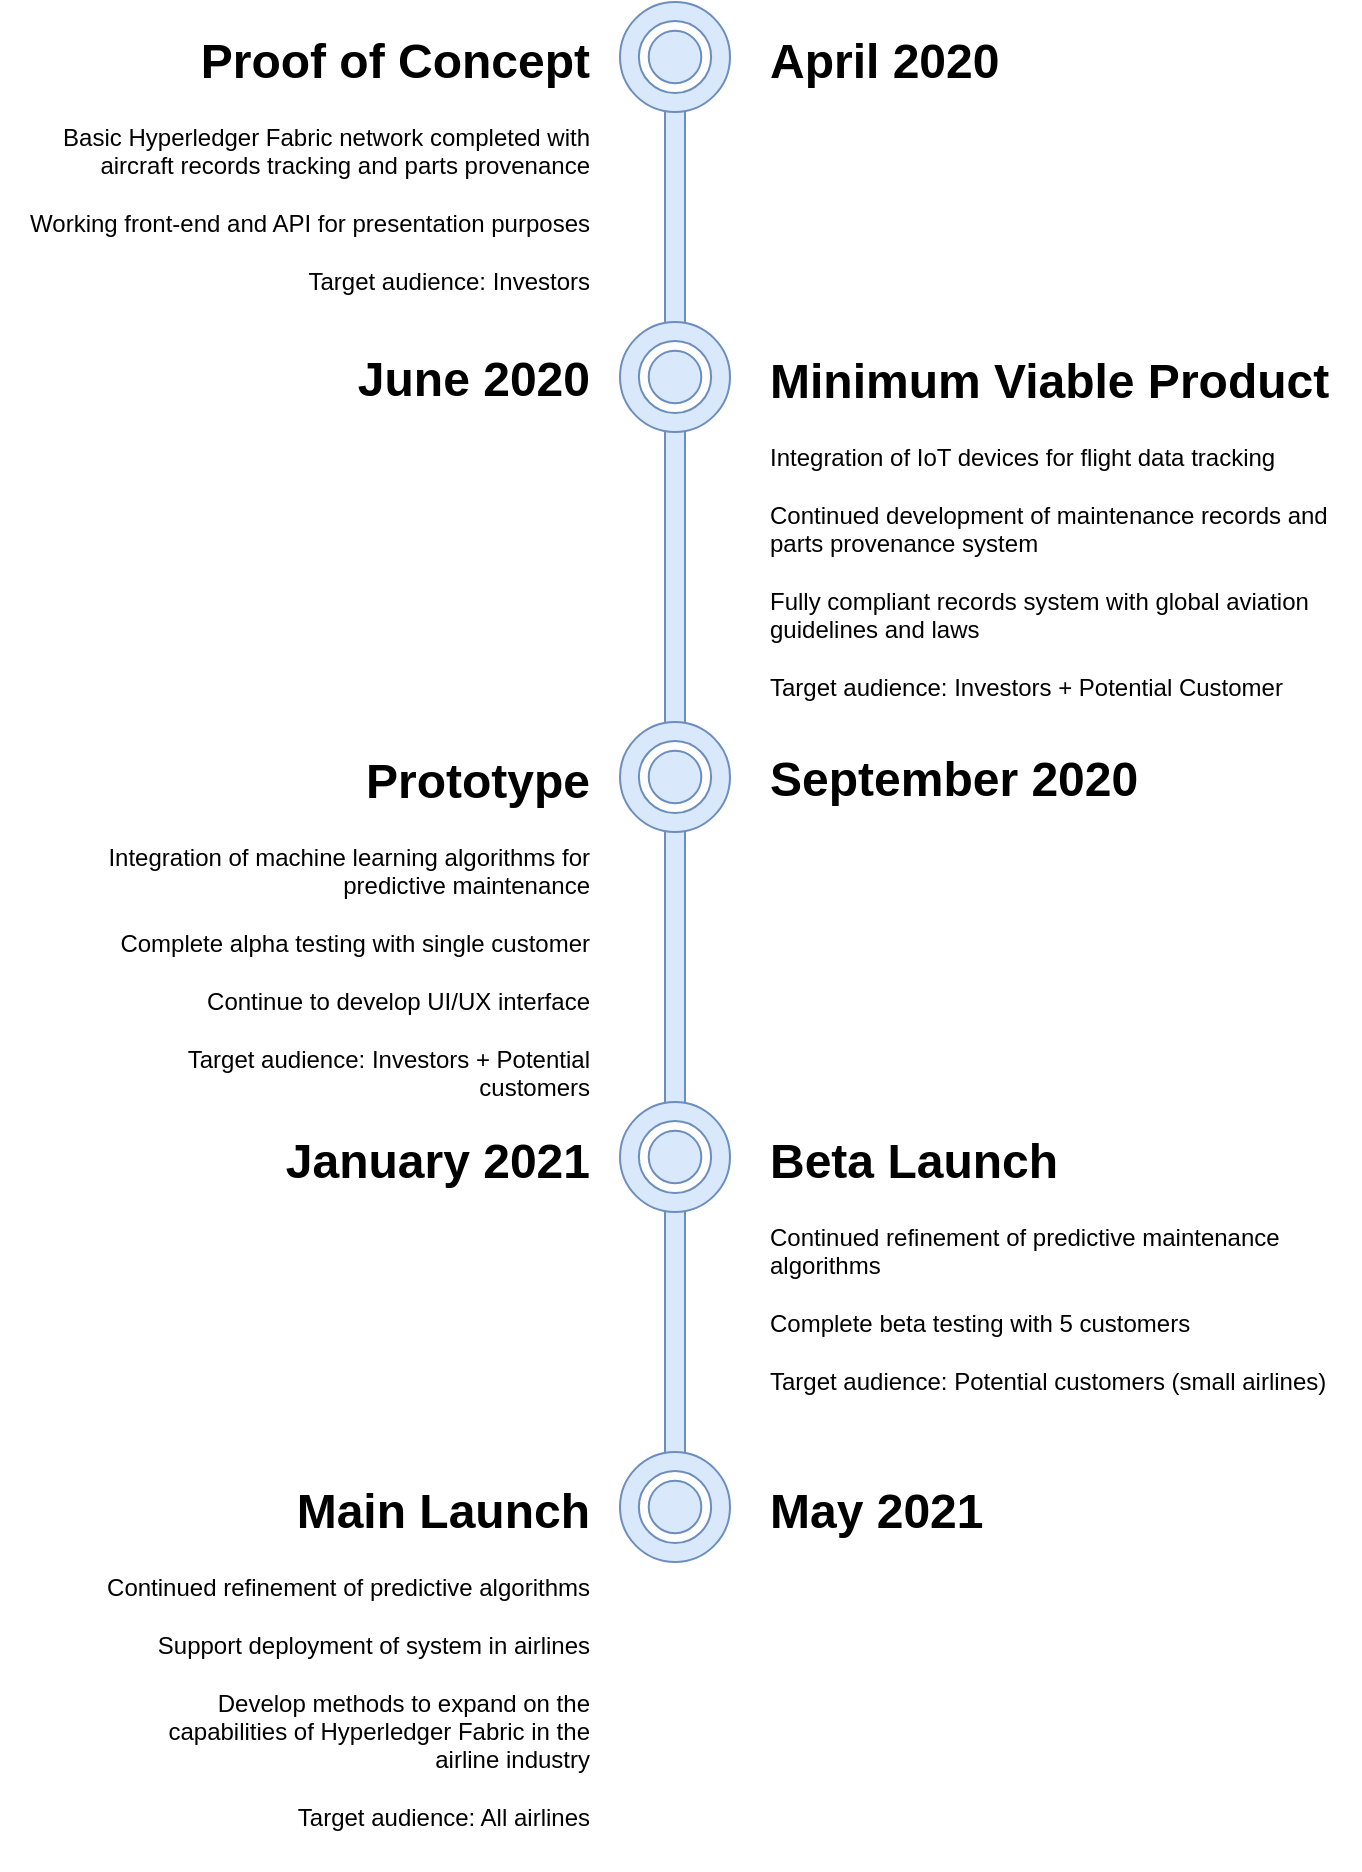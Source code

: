 <mxfile version="12.9.6" type="device"><diagram id="EPv4AvARi2lNHQEpuEUJ" name="Page-1"><mxGraphModel dx="1635" dy="857" grid="1" gridSize="10" guides="1" tooltips="1" connect="1" arrows="1" fold="1" page="1" pageScale="1" pageWidth="850" pageHeight="1100" math="0" shadow="0"><root><mxCell id="0"/><mxCell id="1" parent="0"/><mxCell id="qVCv_IssdxPgWkvfFVUv-29" value="" style="rounded=1;whiteSpace=wrap;html=1;strokeColor=#6c8ebf;fillColor=#dae8fc;" parent="1" vertex="1"><mxGeometry x="432.5" y="40" width="10" height="720" as="geometry"/></mxCell><mxCell id="qVCv_IssdxPgWkvfFVUv-6" value="" style="group" parent="1" vertex="1" connectable="0"><mxGeometry x="410" y="10" width="55" height="55" as="geometry"/></mxCell><mxCell id="qVCv_IssdxPgWkvfFVUv-5" value="" style="ellipse;whiteSpace=wrap;html=1;aspect=fixed;strokeColor=#6c8ebf;fillColor=#dae8fc;" parent="qVCv_IssdxPgWkvfFVUv-6" vertex="1"><mxGeometry width="55" height="55" as="geometry"/></mxCell><mxCell id="qVCv_IssdxPgWkvfFVUv-4" value="" style="ellipse;whiteSpace=wrap;html=1;aspect=fixed;strokeColor=#6C8EBF;" parent="qVCv_IssdxPgWkvfFVUv-6" vertex="1"><mxGeometry x="9.443" y="9.443" width="36.114" height="36.114" as="geometry"/></mxCell><mxCell id="qVCv_IssdxPgWkvfFVUv-3" value="" style="ellipse;whiteSpace=wrap;html=1;aspect=fixed;strokeColor=#6c8ebf;fillColor=#dae8fc;" parent="qVCv_IssdxPgWkvfFVUv-6" vertex="1"><mxGeometry x="14.359" y="14.351" width="26.29" height="26.29" as="geometry"/></mxCell><mxCell id="qVCv_IssdxPgWkvfFVUv-8" value="&lt;h1&gt;Proof of Concept&lt;/h1&gt;&lt;div&gt;Basic Hyperledger Fabric network completed with a&lt;span&gt;ircraft records tracking and p&lt;/span&gt;&lt;span&gt;arts provenance&lt;/span&gt;&lt;/div&gt;&lt;div&gt;&lt;span&gt;&lt;br&gt;&lt;/span&gt;&lt;/div&gt;&lt;div&gt;&lt;div&gt;Working front-end and API for presentation purposes&lt;/div&gt;&lt;/div&gt;&lt;div&gt;&lt;br&gt;&lt;/div&gt;&lt;div&gt;Target audience: Investors&lt;/div&gt;" style="text;html=1;strokeColor=none;fillColor=none;spacing=5;spacingTop=-20;whiteSpace=wrap;overflow=hidden;rounded=0;align=right;" parent="1" vertex="1"><mxGeometry x="100" y="20" width="300" height="170" as="geometry"/></mxCell><mxCell id="qVCv_IssdxPgWkvfFVUv-9" value="" style="group" parent="1" vertex="1" connectable="0"><mxGeometry x="410" y="170" width="55" height="55" as="geometry"/></mxCell><mxCell id="qVCv_IssdxPgWkvfFVUv-10" value="" style="ellipse;whiteSpace=wrap;html=1;aspect=fixed;strokeColor=#6c8ebf;fillColor=#dae8fc;" parent="qVCv_IssdxPgWkvfFVUv-9" vertex="1"><mxGeometry width="55" height="55" as="geometry"/></mxCell><mxCell id="qVCv_IssdxPgWkvfFVUv-11" value="" style="ellipse;whiteSpace=wrap;html=1;aspect=fixed;strokeColor=#6C8EBF;" parent="qVCv_IssdxPgWkvfFVUv-9" vertex="1"><mxGeometry x="9.443" y="9.443" width="36.114" height="36.114" as="geometry"/></mxCell><mxCell id="qVCv_IssdxPgWkvfFVUv-12" value="" style="ellipse;whiteSpace=wrap;html=1;aspect=fixed;strokeColor=#6c8ebf;fillColor=#dae8fc;" parent="qVCv_IssdxPgWkvfFVUv-9" vertex="1"><mxGeometry x="14.359" y="14.351" width="26.29" height="26.29" as="geometry"/></mxCell><mxCell id="qVCv_IssdxPgWkvfFVUv-13" value="&lt;h1&gt;Minimum Viable Product&lt;/h1&gt;&lt;div&gt;Integration of IoT devices for flight data tracking&lt;/div&gt;&lt;div&gt;&lt;br&gt;&lt;/div&gt;&lt;div&gt;Continued development of maintenance records and parts provenance system&lt;/div&gt;&lt;div&gt;&lt;br&gt;&lt;/div&gt;&lt;div&gt;Fully compliant records system with global aviation guidelines and laws&lt;/div&gt;&lt;div&gt;&lt;br&gt;&lt;/div&gt;&lt;div&gt;Target audience: Investors + Potential Customer&lt;/div&gt;" style="text;html=1;strokeColor=none;fillColor=none;spacing=5;spacingTop=-20;whiteSpace=wrap;overflow=hidden;rounded=0;" parent="1" vertex="1"><mxGeometry x="480" y="180" width="300" height="180" as="geometry"/></mxCell><mxCell id="qVCv_IssdxPgWkvfFVUv-14" value="" style="group" parent="1" vertex="1" connectable="0"><mxGeometry x="410" y="370" width="55" height="55" as="geometry"/></mxCell><mxCell id="qVCv_IssdxPgWkvfFVUv-15" value="" style="ellipse;whiteSpace=wrap;html=1;aspect=fixed;strokeColor=#6c8ebf;fillColor=#dae8fc;" parent="qVCv_IssdxPgWkvfFVUv-14" vertex="1"><mxGeometry width="55" height="55" as="geometry"/></mxCell><mxCell id="qVCv_IssdxPgWkvfFVUv-16" value="" style="ellipse;whiteSpace=wrap;html=1;aspect=fixed;strokeColor=#6C8EBF;" parent="qVCv_IssdxPgWkvfFVUv-14" vertex="1"><mxGeometry x="9.443" y="9.443" width="36.114" height="36.114" as="geometry"/></mxCell><mxCell id="qVCv_IssdxPgWkvfFVUv-17" value="" style="ellipse;whiteSpace=wrap;html=1;aspect=fixed;strokeColor=#6c8ebf;fillColor=#dae8fc;" parent="qVCv_IssdxPgWkvfFVUv-14" vertex="1"><mxGeometry x="14.359" y="14.351" width="26.29" height="26.29" as="geometry"/></mxCell><mxCell id="qVCv_IssdxPgWkvfFVUv-18" value="&lt;h1&gt;Prototype&lt;/h1&gt;&lt;div&gt;Integration of machine learning algorithms for predictive maintenance&lt;/div&gt;&lt;div&gt;&lt;br&gt;&lt;/div&gt;&lt;div&gt;Complete alpha testing with single customer&lt;/div&gt;&lt;div&gt;&lt;br&gt;&lt;/div&gt;&lt;div&gt;Continue to develop UI/UX interface&lt;/div&gt;&lt;div&gt;&lt;br&gt;&lt;/div&gt;&lt;div&gt;Target audience: Investors + Potential customers&lt;/div&gt;" style="text;html=1;strokeColor=none;fillColor=none;spacing=5;spacingTop=-20;whiteSpace=wrap;overflow=hidden;rounded=0;align=right;" parent="1" vertex="1"><mxGeometry x="150" y="380" width="250" height="180" as="geometry"/></mxCell><mxCell id="qVCv_IssdxPgWkvfFVUv-19" value="" style="group" parent="1" vertex="1" connectable="0"><mxGeometry x="410" y="560" width="55" height="55" as="geometry"/></mxCell><mxCell id="qVCv_IssdxPgWkvfFVUv-20" value="" style="ellipse;whiteSpace=wrap;html=1;aspect=fixed;strokeColor=#6c8ebf;fillColor=#dae8fc;" parent="qVCv_IssdxPgWkvfFVUv-19" vertex="1"><mxGeometry width="55" height="55" as="geometry"/></mxCell><mxCell id="qVCv_IssdxPgWkvfFVUv-21" value="" style="ellipse;whiteSpace=wrap;html=1;aspect=fixed;strokeColor=#6C8EBF;" parent="qVCv_IssdxPgWkvfFVUv-19" vertex="1"><mxGeometry x="9.443" y="9.443" width="36.114" height="36.114" as="geometry"/></mxCell><mxCell id="qVCv_IssdxPgWkvfFVUv-22" value="" style="ellipse;whiteSpace=wrap;html=1;aspect=fixed;strokeColor=#6c8ebf;fillColor=#dae8fc;" parent="qVCv_IssdxPgWkvfFVUv-19" vertex="1"><mxGeometry x="14.359" y="14.351" width="26.29" height="26.29" as="geometry"/></mxCell><mxCell id="qVCv_IssdxPgWkvfFVUv-23" value="&lt;h1&gt;Beta Launch&lt;/h1&gt;&lt;div&gt;Continued refinement of predictive maintenance algorithms&lt;/div&gt;&lt;div&gt;&lt;br&gt;&lt;/div&gt;&lt;div&gt;Complete beta testing with 5 customers&lt;/div&gt;&lt;div&gt;&lt;br&gt;&lt;/div&gt;&lt;div&gt;Target audience: Potential customers (small airlines)&lt;/div&gt;" style="text;html=1;strokeColor=none;fillColor=none;spacing=5;spacingTop=-20;whiteSpace=wrap;overflow=hidden;rounded=0;" parent="1" vertex="1"><mxGeometry x="480" y="570" width="300" height="140" as="geometry"/></mxCell><mxCell id="qVCv_IssdxPgWkvfFVUv-24" value="" style="group" parent="1" vertex="1" connectable="0"><mxGeometry x="410" y="735" width="55" height="55" as="geometry"/></mxCell><mxCell id="qVCv_IssdxPgWkvfFVUv-25" value="" style="ellipse;whiteSpace=wrap;html=1;aspect=fixed;strokeColor=#6c8ebf;fillColor=#dae8fc;" parent="qVCv_IssdxPgWkvfFVUv-24" vertex="1"><mxGeometry width="55" height="55" as="geometry"/></mxCell><mxCell id="qVCv_IssdxPgWkvfFVUv-26" value="" style="ellipse;whiteSpace=wrap;html=1;aspect=fixed;strokeColor=#6C8EBF;" parent="qVCv_IssdxPgWkvfFVUv-24" vertex="1"><mxGeometry x="9.443" y="9.443" width="36.114" height="36.114" as="geometry"/></mxCell><mxCell id="qVCv_IssdxPgWkvfFVUv-27" value="" style="ellipse;whiteSpace=wrap;html=1;aspect=fixed;strokeColor=#6c8ebf;fillColor=#dae8fc;" parent="qVCv_IssdxPgWkvfFVUv-24" vertex="1"><mxGeometry x="14.359" y="14.351" width="26.29" height="26.29" as="geometry"/></mxCell><mxCell id="qVCv_IssdxPgWkvfFVUv-28" value="&lt;h1&gt;Main Launch&lt;/h1&gt;&lt;div&gt;Continued refinement of predictive algorithms&lt;/div&gt;&lt;div&gt;&lt;br&gt;&lt;/div&gt;&lt;div&gt;Support deployment of system in airlines&lt;/div&gt;&lt;div&gt;&lt;br&gt;&lt;/div&gt;&lt;div&gt;Develop methods to expand on the capabilities of Hyperledger Fabric in the airline industry&lt;/div&gt;&lt;div&gt;&lt;br&gt;&lt;/div&gt;&lt;div&gt;Target audience: All airlines&lt;/div&gt;" style="text;html=1;strokeColor=none;fillColor=none;spacing=5;spacingTop=-20;whiteSpace=wrap;overflow=hidden;rounded=0;align=right;" parent="1" vertex="1"><mxGeometry x="150" y="745" width="250" height="199" as="geometry"/></mxCell><mxCell id="qVCv_IssdxPgWkvfFVUv-32" value="&lt;h1&gt;April 2020&lt;/h1&gt;" style="text;html=1;strokeColor=none;fillColor=none;spacing=5;spacingTop=-20;whiteSpace=wrap;overflow=hidden;rounded=0;" parent="1" vertex="1"><mxGeometry x="480" y="20" width="150" height="37.5" as="geometry"/></mxCell><mxCell id="qVCv_IssdxPgWkvfFVUv-33" value="&lt;h1&gt;September 2020&lt;/h1&gt;" style="text;html=1;strokeColor=none;fillColor=none;spacing=5;spacingTop=-20;whiteSpace=wrap;overflow=hidden;rounded=0;" parent="1" vertex="1"><mxGeometry x="480" y="378.75" width="210" height="37.5" as="geometry"/></mxCell><mxCell id="qVCv_IssdxPgWkvfFVUv-35" value="&lt;h1&gt;June 2020&lt;/h1&gt;" style="text;html=1;strokeColor=none;fillColor=none;spacing=5;spacingTop=-20;whiteSpace=wrap;overflow=hidden;rounded=0;align=right;" parent="1" vertex="1"><mxGeometry x="250" y="178.75" width="150" height="37.5" as="geometry"/></mxCell><mxCell id="qVCv_IssdxPgWkvfFVUv-37" value="&lt;h1&gt;January 2021&lt;/h1&gt;" style="text;html=1;strokeColor=none;fillColor=none;spacing=5;spacingTop=-20;whiteSpace=wrap;overflow=hidden;rounded=0;align=right;" parent="1" vertex="1"><mxGeometry x="230" y="570" width="170" height="37.5" as="geometry"/></mxCell><mxCell id="qVCv_IssdxPgWkvfFVUv-38" value="&lt;h1&gt;May 2021&lt;/h1&gt;" style="text;html=1;strokeColor=none;fillColor=none;spacing=5;spacingTop=-20;whiteSpace=wrap;overflow=hidden;rounded=0;" parent="1" vertex="1"><mxGeometry x="480" y="745" width="210" height="37.5" as="geometry"/></mxCell></root></mxGraphModel></diagram></mxfile>